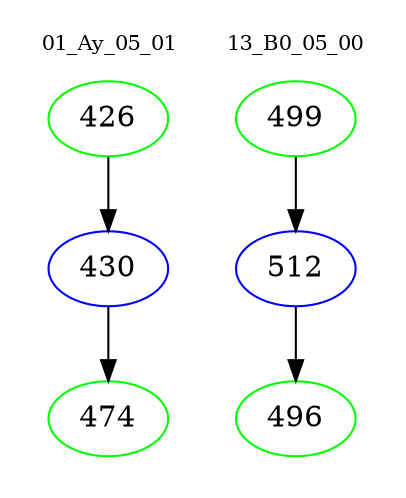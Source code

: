 digraph{
subgraph cluster_0 {
color = white
label = "01_Ay_05_01";
fontsize=10;
T0_426 [label="426", color="green"]
T0_426 -> T0_430 [color="black"]
T0_430 [label="430", color="blue"]
T0_430 -> T0_474 [color="black"]
T0_474 [label="474", color="green"]
}
subgraph cluster_1 {
color = white
label = "13_B0_05_00";
fontsize=10;
T1_499 [label="499", color="green"]
T1_499 -> T1_512 [color="black"]
T1_512 [label="512", color="blue"]
T1_512 -> T1_496 [color="black"]
T1_496 [label="496", color="green"]
}
}
